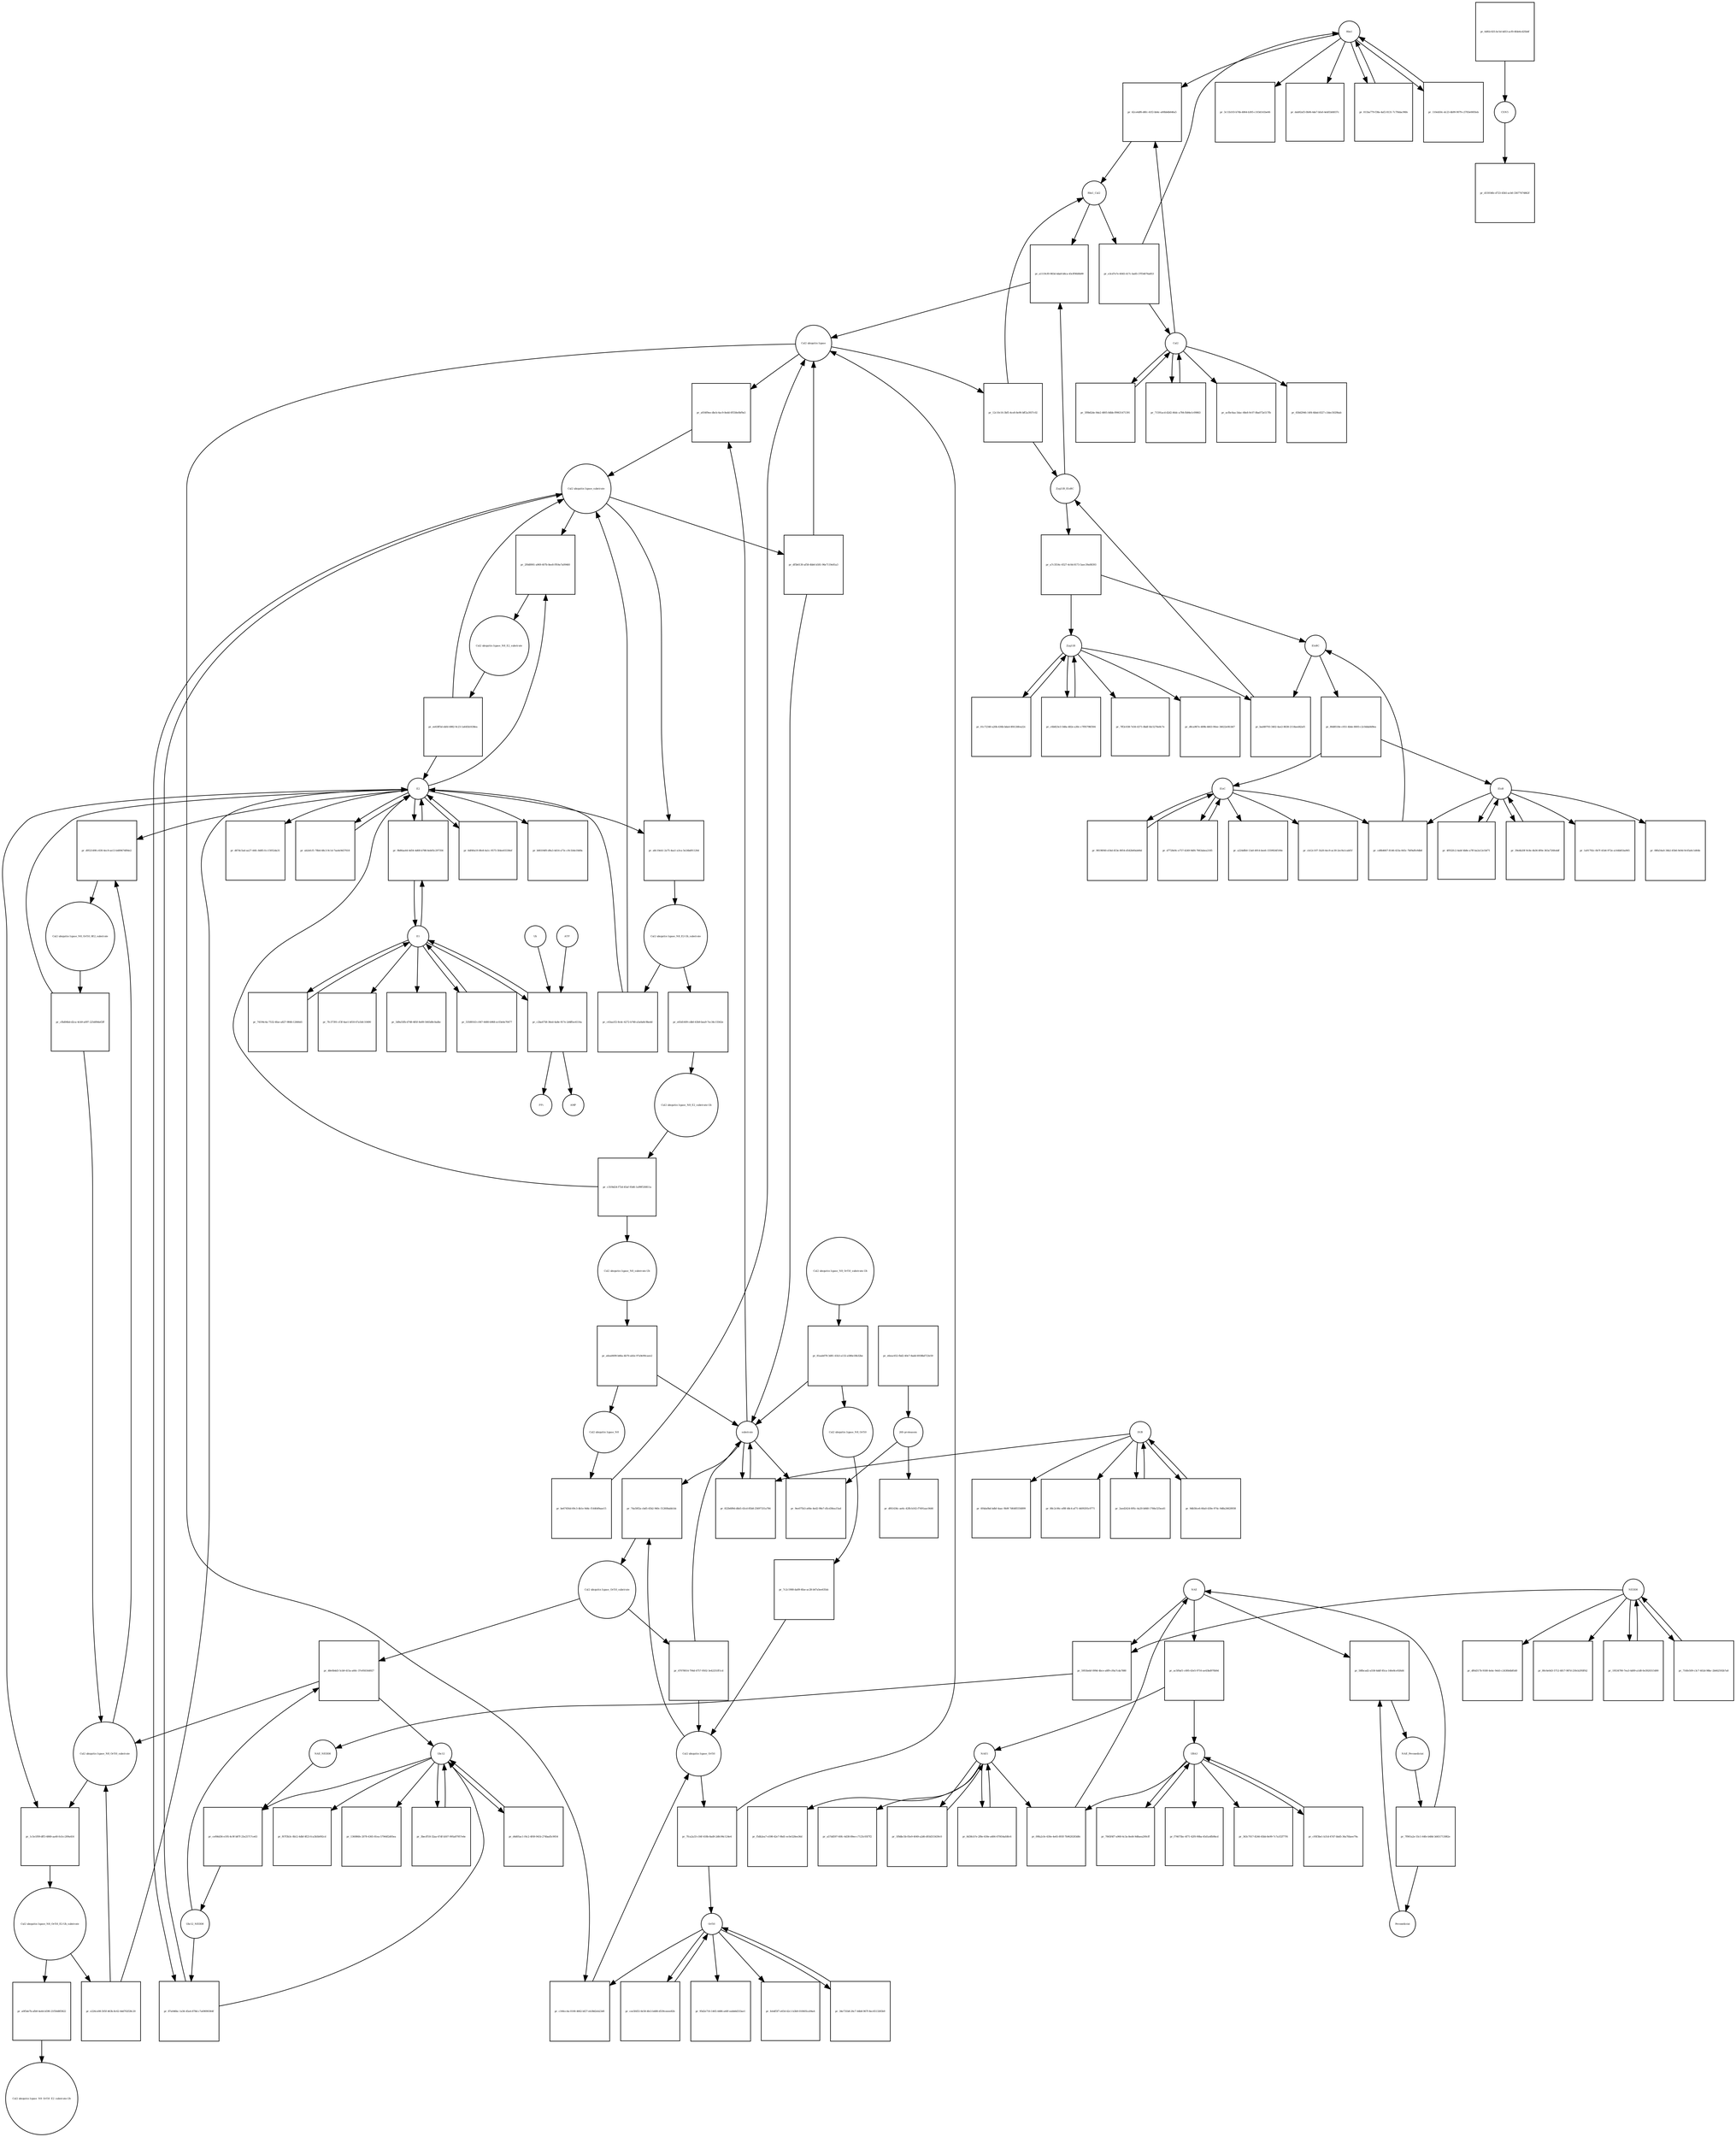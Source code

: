 strict digraph  {
Rbx1 [annotation="", bipartite=0, cls=macromolecule, fontsize=4, label=Rbx1, shape=circle];
"pr_42ce4df6-d6fc-41f2-bb4c-a00bb4b646a5" [annotation="", bipartite=1, cls=process, fontsize=4, label="pr_42ce4df6-d6fc-41f2-bb4c-a00bb4b646a5", shape=square];
Cul2 [annotation="", bipartite=0, cls=macromolecule, fontsize=4, label=Cul2, shape=circle];
Rbx1_Cul2 [annotation="", bipartite=0, cls=complex, fontsize=4, label=Rbx1_Cul2, shape=circle];
"Cul2 ubiquitin ligase_N8_Orf10_substrate" [annotation="", bipartite=0, cls=complex, fontsize=4, label="Cul2 ubiquitin ligase_N8_Orf10_substrate", shape=circle];
"pr_d9521498-c630-4ec9-ae13-b489474f84e2" [annotation="", bipartite=1, cls=process, fontsize=4, label="pr_d9521498-c630-4ec9-ae13-b489474f84e2", shape=square];
E2 [annotation="", bipartite=0, cls=macromolecule, fontsize=4, label=E2, shape=circle];
"Cul2 ubiquitin ligase_N8_Orf10_0E2_substrate" [annotation="", bipartite=0, cls=complex, fontsize=4, label="Cul2 ubiquitin ligase_N8_Orf10_0E2_substrate", shape=circle];
"Cul2 ubiquitin ligase_substrate" [annotation="", bipartite=0, cls=complex, fontsize=4, label="Cul2 ubiquitin ligase_substrate", shape=circle];
"pr_2f0d8901-a969-407b-8ee8-f954e7a09460" [annotation="", bipartite=1, cls=process, fontsize=4, label="pr_2f0d8901-a969-407b-8ee8-f954e7a09460", shape=square];
"Cul2 ubiquitin ligase_N8_E2_substrate" [annotation="", bipartite=0, cls=complex, fontsize=4, label="Cul2 ubiquitin ligase_N8_E2_substrate", shape=circle];
"Cul2 ubiquitin ligase_Orf10" [annotation="", bipartite=0, cls=complex, fontsize=4, label="Cul2 ubiquitin ligase_Orf10", shape=circle];
"pr_74a50f2a-cbd5-45b2-940c-51260babb1dc" [annotation="", bipartite=1, cls=process, fontsize=4, label="pr_74a50f2a-cbd5-45b2-940c-51260babb1dc", shape=square];
substrate [annotation="", bipartite=0, cls=macromolecule, fontsize=4, label=substrate, shape=circle];
"Cul2 ubiquitin ligase_Orf10_substrate" [annotation="", bipartite=0, cls=complex, fontsize=4, label="Cul2 ubiquitin ligase_Orf10_substrate", shape=circle];
"pr_48e0b4d3-5cb9-415a-a60c-37e950344927" [annotation="", bipartite=1, cls=process, fontsize=4, label="pr_48e0b4d3-5cb9-415a-a60c-37e950344927", shape=square];
Ubc12_NEDD8 [annotation="", bipartite=0, cls=complex, fontsize=4, label=Ubc12_NEDD8, shape=circle];
Ubc12 [annotation="", bipartite=0, cls=macromolecule, fontsize=4, label=Ubc12, shape=circle];
"pr_a934f9ee-dbcb-4ac9-8edd-0f558e0bf9a5" [annotation="", bipartite=1, cls=process, fontsize=4, label="pr_a934f9ee-dbcb-4ac9-8edd-0f558e0bf9a5", shape=square];
"Cul2 ubiquitin ligase" [annotation="", bipartite=0, cls=complex, fontsize=4, label="Cul2 ubiquitin ligase", shape=circle];
"pr_87a046bc-1a56-45a4-878d-c7a69090364f" [annotation="", bipartite=1, cls=process, fontsize=4, label="pr_87a046bc-1a56-45a4-878d-c7a69090364f", shape=square];
EloB [annotation="", bipartite=0, cls=macromolecule, fontsize=4, label=EloB, shape=circle];
"pr_cd8b4667-8146-433a-845c-7bf9affe9db8" [annotation="", bipartite=1, cls=process, fontsize=4, label="pr_cd8b4667-8146-433a-845c-7bf9affe9db8", shape=square];
EloC [annotation="", bipartite=0, cls=macromolecule, fontsize=4, label=EloC, shape=circle];
EloBC [annotation="", bipartite=0, cls=complex, fontsize=4, label=EloBC, shape=circle];
"pr_bad49793-3402-4ae2-8638-2118aed42af1" [annotation="", bipartite=1, cls=process, fontsize=4, label="pr_bad49793-3402-4ae2-8638-2118aed42af1", shape=square];
Zyg11B [annotation="", bipartite=0, cls=macromolecule, fontsize=4, label=Zyg11B, shape=circle];
Zyg11B_EloBC [annotation="", bipartite=0, cls=complex, fontsize=4, label=Zyg11B_EloBC, shape=circle];
"pr_a1119cf0-983d-4da8-b8ca-45cff9fd0b99" [annotation="", bipartite=1, cls=process, fontsize=4, label="pr_a1119cf0-983d-4da8-b8ca-45cff9fd0b99", shape=square];
NAE1 [annotation="", bipartite=0, cls=macromolecule, fontsize=4, label=NAE1, shape=circle];
"pr_09fa2cfe-430e-4e65-893f-7b9620283d8c" [annotation="", bipartite=1, cls=process, fontsize=4, label="pr_09fa2cfe-430e-4e65-893f-7b9620283d8c", shape=square];
UBA3 [annotation="", bipartite=0, cls=macromolecule, fontsize=4, label=UBA3, shape=circle];
NAE [annotation="", bipartite=0, cls=complex, fontsize=4, label=NAE, shape=circle];
"pr_58fbcad2-a558-4ddf-85ca-146e8ce926d4" [annotation="", bipartite=1, cls=process, fontsize=4, label="pr_58fbcad2-a558-4ddf-85ca-146e8ce926d4", shape=square];
Pevonedistat [annotation="", bipartite=0, cls="simple chemical", fontsize=4, label=Pevonedistat, shape=circle];
NAE_Pevonedistat [annotation="", bipartite=0, cls=complex, fontsize=4, label=NAE_Pevonedistat, shape=circle];
NEDD8 [annotation="", bipartite=0, cls=macromolecule, fontsize=4, label=NEDD8, shape=circle];
"pr_5955bebf-099d-4bce-a8f9-cf6a7cda7880" [annotation="", bipartite=1, cls=process, fontsize=4, label="pr_5955bebf-099d-4bce-a8f9-cf6a7cda7880", shape=square];
NAE_NEDD8 [annotation="", bipartite=0, cls=complex, fontsize=4, label=NAE_NEDD8, shape=circle];
"pr_c166cc4a-0100-4662-bf27-eb38d2eb23d0" [annotation="", bipartite=1, cls=process, fontsize=4, label="pr_c166cc4a-0100-4662-bf27-eb38d2eb23d0", shape=square];
Orf10 [annotation="", bipartite=0, cls=macromolecule, fontsize=4, label=Orf10, shape=circle];
"pr_cef66d36-e195-4c9f-b87f-25e25717ce63" [annotation="", bipartite=1, cls=process, fontsize=4, label="pr_cef66d36-e195-4c9f-b87f-25e25717ce63", shape=square];
"26S-proteasom" [annotation="", bipartite=0, cls=complex, fontsize=4, label="26S-proteasom", shape=circle];
"pr_df61436c-ae6c-42fb-b162-f7491aac0446" [annotation="", bipartite=1, cls=process, fontsize=4, label="pr_df61436c-ae6c-42fb-b162-f7491aac0446", shape=square];
CSN5 [annotation="", bipartite=0, cls=complex, fontsize=4, label=CSN5, shape=circle];
"pr_d15934fe-d723-43b5-acb0-33677474862f" [annotation="", bipartite=1, cls=process, fontsize=4, label="pr_d15934fe-d723-43b5-acb0-33677474862f", shape=square];
"pr_acfbc6aa-5dac-48e8-9c07-8ba072e517fb" [annotation="", bipartite=1, cls=process, fontsize=4, label="pr_acfbc6aa-5dac-48e8-9c07-8ba072e517fb", shape=square];
"pr_658d2946-14f4-4bbd-8327-c3dec5029bab" [annotation="", bipartite=1, cls=process, fontsize=4, label="pr_658d2946-14f4-4bbd-8327-c3dec5029bab", shape=square];
DUB [annotation="", bipartite=0, cls=macromolecule, fontsize=4, label=DUB, shape=circle];
"pr_6f4da0bd-bdbf-4aac-9b9f-7d6485556899" [annotation="", bipartite=1, cls=process, fontsize=4, label="pr_6f4da0bd-bdbf-4aac-9b9f-7d6485556899", shape=square];
"pr_88c2c06c-ef8f-48c4-af71-4409293c0771" [annotation="", bipartite=1, cls=process, fontsize=4, label="pr_88c2c06c-ef8f-48c4-af71-4409293c0771", shape=square];
E1 [annotation="", bipartite=0, cls=macromolecule, fontsize=4, label=E1, shape=circle];
"pr_7fc37391-cf3f-4ae1-bf18-47a1bfc10490" [annotation="", bipartite=1, cls=process, fontsize=4, label="pr_7fc37391-cf3f-4ae1-bf18-47a1bfc10490", shape=square];
"pr_5d9a55fb-d748-485f-8e89-5665d8c0adbc" [annotation="", bipartite=1, cls=process, fontsize=4, label="pr_5d9a55fb-d748-485f-8e89-5665d8c0adbc", shape=square];
"pr_b66104f0-d9a3-4d14-a73c-c9c1b4e18d0a" [annotation="", bipartite=1, cls=process, fontsize=4, label="pr_b66104f0-d9a3-4d14-a73c-c9c1b4e18d0a", shape=square];
"pr_d67dc5ad-aa27-44fc-8d85-fcc15052da31" [annotation="", bipartite=1, cls=process, fontsize=4, label="pr_d67dc5ad-aa27-44fc-8d85-fcc15052da31", shape=square];
"pr_1a91792c-0b7f-41b6-972e-a144b81ba965" [annotation="", bipartite=1, cls=process, fontsize=4, label="pr_1a91792c-0b7f-41b6-972e-a144b81ba965", shape=square];
"pr_08fa54a0-34b2-45b6-9e9d-9c65a6c1d64b" [annotation="", bipartite=1, cls=process, fontsize=4, label="pr_08fa54a0-34b2-45b6-9e9d-9c65a6c1d64b", shape=square];
"pr_a224dfb0-13a0-4914-bee6-1559924f100e" [annotation="", bipartite=1, cls=process, fontsize=4, label="pr_a224dfb0-13a0-4914-bee6-1559924f100e", shape=square];
"pr_cb12c107-1b20-4ec9-ac30-2ec9a1cabf1f" [annotation="", bipartite=1, cls=process, fontsize=4, label="pr_cb12c107-1b20-4ec9-ac30-2ec9a1cabf1f", shape=square];
"pr_f5db2ea7-e598-42e7-9bd1-ec0e528ee36d" [annotation="", bipartite=1, cls=process, fontsize=4, label="pr_f5db2ea7-e598-42e7-9bd1-ec0e528ee36d", shape=square];
"pr_a57dd597-60fc-4d38-89ee-c7125c05f7f2" [annotation="", bipartite=1, cls=process, fontsize=4, label="pr_a57dd597-60fc-4d38-89ee-c7125c05f7f2", shape=square];
"pr_df6d317b-9180-4ebc-9eb5-c2430b4b85d0" [annotation="", bipartite=1, cls=process, fontsize=4, label="pr_df6d317b-9180-4ebc-9eb5-c2430b4b85d0", shape=square];
"pr_80c6e0d3-5712-4817-987d-230cb295ff42" [annotation="", bipartite=1, cls=process, fontsize=4, label="pr_80c6e0d3-5712-4817-987d-230cb295ff42", shape=square];
"pr_95d2e716-1465-4486-a40f-eabb6d333ae1" [annotation="", bipartite=1, cls=process, fontsize=4, label="pr_95d2e716-1465-4486-a40f-eabb6d333ae1", shape=square];
"pr_feb4f5f7-e654-42c1-b3b9-010605ca94a4" [annotation="", bipartite=1, cls=process, fontsize=4, label="pr_feb4f5f7-e654-42c1-b3b9-010605ca94a4", shape=square];
"pr_3c11b103-b74b-4864-b305-c103d141be66" [annotation="", bipartite=1, cls=process, fontsize=4, label="pr_3c11b103-b74b-4864-b305-c103d141be66", shape=square];
"pr_dab92af3-0b06-4de7-bfa0-4ebf1bfd037c" [annotation="", bipartite=1, cls=process, fontsize=4, label="pr_dab92af3-0b06-4de7-bfa0-4ebf1bfd037c", shape=square];
"pr_f74675bc-6f71-42f0-90ba-45d1a4fb9bcd" [annotation="", bipartite=1, cls=process, fontsize=4, label="pr_f74675bc-6f71-42f0-90ba-45d1a4fb9bcd", shape=square];
"pr_363c7017-8246-45bb-8e99-7c7a1f2f77f4" [annotation="", bipartite=1, cls=process, fontsize=4, label="pr_363c7017-8246-45bb-8e99-7c7a1f2f77f4", shape=square];
"pr_f67f3b3c-8b12-4dbf-8f23-fca3b5b092cd" [annotation="", bipartite=1, cls=process, fontsize=4, label="pr_f67f3b3c-8b12-4dbf-8f23-fca3b5b092cd", shape=square];
"pr_136086fe-2078-4365-81ea-57944f2d05ea" [annotation="", bipartite=1, cls=process, fontsize=4, label="pr_136086fe-2078-4365-81ea-57944f2d05ea", shape=square];
"pr_7ff2c038-7e56-4371-8bdf-fdc5276e8c7e" [annotation="", bipartite=1, cls=process, fontsize=4, label="pr_7ff2c038-7e56-4371-8bdf-fdc5276e8c7e", shape=square];
"pr_d0ca967e-489b-4663-90ee-34622e0fcb67" [annotation="", bipartite=1, cls=process, fontsize=4, label="pr_d0ca967e-489b-4663-90ee-34622e0fcb67", shape=square];
"pr_9ee075b3-a66e-4ed2-98e7-d5cd36ea15ad" [annotation="", bipartite=1, cls=process, fontsize=4, label="pr_9ee075b3-a66e-4ed2-98e7-d5cd36ea15ad", shape=square];
"Cul2 ubiquitin ligase_N8_Orf10_E2-Ub_substrate" [annotation="", bipartite=0, cls=complex, fontsize=4, label="Cul2 ubiquitin ligase_N8_Orf10_E2-Ub_substrate", shape=circle];
"pr_e226ce08-505f-463b-8c62-6dd702f28c20" [annotation="", bipartite=1, cls=process, fontsize=4, label="pr_e226ce08-505f-463b-8c62-6dd702f28c20", shape=square];
"Cul2 ubiquitin ligase_N8_E2-Ub_substrate" [annotation="", bipartite=0, cls=complex, fontsize=4, label="Cul2 ubiquitin ligase_N8_E2-Ub_substrate", shape=circle];
"pr_c43aa1f2-8cdc-4272-b748-a5a0a8c9bedd" [annotation="", bipartite=1, cls=process, fontsize=4, label="pr_c43aa1f2-8cdc-4272-b748-a5a0a8c9bedd", shape=square];
"pr_822b689d-dbb5-43cd-85b8-25697331a784" [annotation="", bipartite=1, cls=process, fontsize=4, label="pr_822b689d-dbb5-43cd-85b8-25697331a784", shape=square];
"pr_e3cd7e7e-6045-417c-ba85-37f54076a853" [annotation="", bipartite=1, cls=process, fontsize=4, label="pr_e3cd7e7e-6045-417c-ba85-37f54076a853", shape=square];
"pr_cfbd04bd-d2ca-4cb9-a097-225d09def2ff" [annotation="", bipartite=1, cls=process, fontsize=4, label="pr_cfbd04bd-d2ca-4cb9-a097-225d09def2ff", shape=square];
"pr_ee63ff5d-ebfd-4982-9c23-1a645b1638ea" [annotation="", bipartite=1, cls=process, fontsize=4, label="pr_ee63ff5d-ebfd-4982-9c23-1a645b1638ea", shape=square];
"Cul2 ubiquitin ligase_N8_E2_substrate-Ub" [annotation="", bipartite=0, cls=complex, fontsize=4, label="Cul2 ubiquitin ligase_N8_E2_substrate-Ub", shape=circle];
"pr_c31f4d24-f72d-45af-93d6-1a99f530811a" [annotation="", bipartite=1, cls=process, fontsize=4, label="pr_c31f4d24-f72d-45af-93d6-1a99f530811a", shape=square];
"Cul2 ubiquitin ligase_N8_substrate-Ub" [annotation="", bipartite=0, cls=complex, fontsize=4, label="Cul2 ubiquitin ligase_N8_substrate-Ub", shape=circle];
"pr_12c10c16-3bf5-4ce8-8e90-bff2a3937c02" [annotation="", bipartite=1, cls=process, fontsize=4, label="pr_12c10c16-3bf5-4ce8-8e90-bff2a3937c02", shape=square];
"Cul2 ubiquitin ligase_N8" [annotation="", bipartite=0, cls=complex, fontsize=4, label="Cul2 ubiquitin ligase_N8", shape=circle];
"pr_be67456d-69c3-4b1e-9d4c-f1440d9aae15" [annotation="", bipartite=1, cls=process, fontsize=4, label="pr_be67456d-69c3-4b1e-9d4c-f1440d9aae15", shape=square];
"pr_7fca2a33-c56f-418b-8ad9-2d0c96c124e4" [annotation="", bipartite=1, cls=process, fontsize=4, label="pr_7fca2a33-c56f-418b-8ad9-2d0c96c124e4", shape=square];
"Cul2 ubiquitin ligase_N8_Orf10" [annotation="", bipartite=0, cls=complex, fontsize=4, label="Cul2 ubiquitin ligase_N8_Orf10", shape=circle];
"pr_7c2c1908-da89-4fae-ac28-b47a5ee635dc" [annotation="", bipartite=1, cls=process, fontsize=4, label="pr_7c2c1908-da89-4fae-ac28-b47a5ee635dc", shape=square];
"pr_47078014-794d-4757-9502-3e42251ff1cd" [annotation="", bipartite=1, cls=process, fontsize=4, label="pr_47078014-794d-4757-9502-3e42251ff1cd", shape=square];
"Cul2 ubiquitin ligase_N8_Orf10_substrate-Ub" [annotation="", bipartite=0, cls=complex, fontsize=4, label="Cul2 ubiquitin ligase_N8_Orf10_substrate-Ub", shape=circle];
"pr_81aab078-3d81-41b3-a132-a586e18b32be" [annotation="", bipartite=1, cls=process, fontsize=4, label="pr_81aab078-3d81-41b3-a132-a586e18b32be", shape=square];
"pr_df5b6130-af58-4bb6-b581-96e7119e81a3" [annotation="", bipartite=1, cls=process, fontsize=4, label="pr_df5b6130-af58-4bb6-b581-96e7119e81a3", shape=square];
"pr_a6ea0699-b66a-4b70-ab5e-97a9e90caee2" [annotation="", bipartite=1, cls=process, fontsize=4, label="pr_a6ea0699-b66a-4b70-ab5e-97a9e90caee2", shape=square];
"pr_80d8518e-c051-4b4e-8005-c2c0dda8d9ea" [annotation="", bipartite=1, cls=process, fontsize=4, label="pr_80d8518e-c051-4b4e-8005-c2c0dda8d9ea", shape=square];
"pr_a7c3554c-6527-4c0d-8173-5aec39a08393" [annotation="", bipartite=1, cls=process, fontsize=4, label="pr_a7c3554c-6527-4c0d-8173-5aec39a08393", shape=square];
"pr_ac5f0af1-c695-43e5-9716-ae43bd970b9d" [annotation="", bipartite=1, cls=process, fontsize=4, label="pr_ac5f0af1-c695-43e5-9716-ae43bd970b9d", shape=square];
"pr_7f901a2e-55c1-44fe-b48d-3d451713082e" [annotation="", bipartite=1, cls=process, fontsize=4, label="pr_7f901a2e-55c1-44fe-b48d-3d451713082e", shape=square];
"pr_e6eac652-fbd2-40e7-8add-6938bd723e59" [annotation="", bipartite=1, cls=process, fontsize=4, label="pr_e6eac652-fbd2-40e7-8add-6938bd723e59", shape=square];
"pr_6d92c025-bc5d-4d53-acf0-6fde6cd25b4f" [annotation="", bipartite=1, cls=process, fontsize=4, label="pr_6d92c025-bc5d-4d53-acf0-6fde6cd25b4f", shape=square];
"pr_5f9b62de-9de2-4805-8dbb-f99631471391" [annotation="", bipartite=1, cls=process, fontsize=4, label="pr_5f9b62de-9de2-4805-8dbb-f99631471391", shape=square];
"pr_2aed2424-695c-4a20-b848-1766e325ea41" [annotation="", bipartite=1, cls=process, fontsize=4, label="pr_2aed2424-695c-4a20-b848-1766e325ea41", shape=square];
"pr_53589163-c047-4480-b968-ec03e6e70477" [annotation="", bipartite=1, cls=process, fontsize=4, label="pr_53589163-c047-4480-b968-ec03e6e70477", shape=square];
"pr_ab2efcf1-78b4-48c3-9c1d-7aa4e9d37618" [annotation="", bipartite=1, cls=process, fontsize=4, label="pr_ab2efcf1-78b4-48c3-9c1d-7aa4e9d37618", shape=square];
"pr_4f932fc2-4abf-4b8e-a7ff-ba2a12e1bf71" [annotation="", bipartite=1, cls=process, fontsize=4, label="pr_4f932fc2-4abf-4b8e-a7ff-ba2a12e1bf71", shape=square];
"pr_98190f40-e54d-453e-8054-d542b60ab66d" [annotation="", bipartite=1, cls=process, fontsize=4, label="pr_98190f40-e54d-453e-8054-d542b60ab66d", shape=square];
"pr_1f8dbc5b-05e9-4049-a2d6-d93d315639c0" [annotation="", bipartite=1, cls=process, fontsize=4, label="pr_1f8dbc5b-05e9-4049-a2d6-d93d315639c0", shape=square];
"pr_19534790-7ea3-4d09-a1d8-0e3920315490" [annotation="", bipartite=1, cls=process, fontsize=4, label="pr_19534790-7ea3-4d09-a1d8-0e3920315490", shape=square];
"pr_34e731b8-26c7-44b8-967f-8ec6513265b9" [annotation="", bipartite=1, cls=process, fontsize=4, label="pr_34e731b8-26c7-44b8-967f-8ec6513265b9", shape=square];
"pr_011ba779-f38a-4af2-8131-7c7f4dac96fe" [annotation="", bipartite=1, cls=process, fontsize=4, label="pr_011ba779-f38a-4af2-8131-7c7f4dac96fe", shape=square];
"pr_c95f3be1-b31d-47d7-bbd5-36a7fdaee79a" [annotation="", bipartite=1, cls=process, fontsize=4, label="pr_c95f3be1-b31d-47d7-bbd5-36a7fdaee79a", shape=square];
"pr_3becff18-32aa-47df-b507-995a87957e6e" [annotation="", bipartite=1, cls=process, fontsize=4, label="pr_3becff18-32aa-47df-b507-995a87957e6e", shape=square];
"pr_01c72340-a20b-436b-bda4-8f4126fea22c" [annotation="", bipartite=1, cls=process, fontsize=4, label="pr_01c72340-a20b-436b-bda4-8f4126fea22c", shape=square];
"pr_71591acd-d2d2-46dc-a784-fb84e1c09863" [annotation="", bipartite=1, cls=process, fontsize=4, label="pr_71591acd-d2d2-46dc-a784-fb84e1c09863", shape=square];
"pr_9db58ce6-66a0-430e-974c-9d8a26628938" [annotation="", bipartite=1, cls=process, fontsize=4, label="pr_9db58ce6-66a0-430e-974c-9d8a26628938", shape=square];
"pr_74194c4a-7532-4fae-a827-984fc12666d1" [annotation="", bipartite=1, cls=process, fontsize=4, label="pr_74194c4a-7532-4fae-a827-984fc12666d1", shape=square];
"pr_6df40a19-8fe8-4a1c-9575-5fdee03336ef" [annotation="", bipartite=1, cls=process, fontsize=4, label="pr_6df40a19-8fe8-4a1c-9575-5fdee03336ef", shape=square];
"pr_39e4b20f-9c8e-4b36-8f0e-363a726feddf" [annotation="", bipartite=1, cls=process, fontsize=4, label="pr_39e4b20f-9c8e-4b36-8f0e-363a726feddf", shape=square];
"pr_d7728e9c-e757-4249-9df4-7663abea2185" [annotation="", bipartite=1, cls=process, fontsize=4, label="pr_d7728e9c-e757-4249-9df4-7663abea2185", shape=square];
"pr_8d38cb7e-2f8e-430e-a484-47f454afd0c6" [annotation="", bipartite=1, cls=process, fontsize=4, label="pr_8d38cb7e-2f8e-430e-a484-47f454afd0c6", shape=square];
"pr_716fe509-c3c7-402d-98bc-2b662592b7a8" [annotation="", bipartite=1, cls=process, fontsize=4, label="pr_716fe509-c3c7-402d-98bc-2b662592b7a8", shape=square];
"pr_cee5fd53-0e58-4fe3-b488-d539ceeee82b" [annotation="", bipartite=1, cls=process, fontsize=4, label="pr_cee5fd53-0e58-4fe3-b488-d539ceeee82b", shape=square];
"pr_110eb50c-dc23-4b99-9079-c3783e0693eb" [annotation="", bipartite=1, cls=process, fontsize=4, label="pr_110eb50c-dc23-4b99-9079-c3783e0693eb", shape=square];
"pr_7845f4f7-a960-4c3a-8ed4-9d8aea200cff" [annotation="", bipartite=1, cls=process, fontsize=4, label="pr_7845f4f7-a960-4c3a-8ed4-9d8aea200cff", shape=square];
"pr_d4d05ac1-f4c2-4f49-941b-274bad5c9054" [annotation="", bipartite=1, cls=process, fontsize=4, label="pr_d4d05ac1-f4c2-4f49-941b-274bad5c9054", shape=square];
"pr_c6b823e3-548a-482e-a30c-c7f95796f304" [annotation="", bipartite=1, cls=process, fontsize=4, label="pr_c6b823e3-548a-482e-a30c-c7f95796f304", shape=square];
"pr_c2ba4758-36ed-4a8e-917e-2d4ffee4116a" [annotation="", bipartite=1, cls=process, fontsize=4, label="pr_c2ba4758-36ed-4a8e-917e-2d4ffee4116a", shape=square];
Ub [annotation="", bipartite=0, cls="simple chemical", fontsize=4, label=Ub, shape=circle];
ATP [annotation="", bipartite=0, cls="simple chemical", fontsize=4, label=ATP, shape=circle];
AMP [annotation="", bipartite=0, cls="simple chemical", fontsize=4, label=AMP, shape=circle];
PPi [annotation="", bipartite=0, cls="simple chemical", fontsize=4, label=PPi, shape=circle];
"pr_9b86aa44-4d54-4d68-b788-6eb05c297356" [annotation="", bipartite=1, cls=process, fontsize=4, label="pr_9b86aa44-4d54-4d68-b788-6eb05c297356", shape=square];
"pr_1c5e1f09-dff3-4869-aa40-fe3cc209a416" [annotation="", bipartite=1, cls=process, fontsize=4, label="pr_1c5e1f09-dff3-4869-aa40-fe3cc209a416", shape=square];
"pr_a8c10eb1-2a75-4aa1-a3ca-5e24bd91120d" [annotation="", bipartite=1, cls=process, fontsize=4, label="pr_a8c10eb1-2a75-4aa1-a3ca-5e24bd91120d", shape=square];
"pr_e83d1409-cdb0-43b9-bea9-7ec34c15562e" [annotation="", bipartite=1, cls=process, fontsize=4, label="pr_e83d1409-cdb0-43b9-bea9-7ec34c15562e", shape=square];
"pr_a0f5de7b-afb9-4a44-b590-21f50d8f3822" [annotation="", bipartite=1, cls=process, fontsize=4, label="pr_a0f5de7b-afb9-4a44-b590-21f50d8f3822", shape=square];
"Cul2 ubiquitin ligase_N8_Orf10_E2_substrate-Ub" [annotation="", bipartite=0, cls=complex, fontsize=4, label="Cul2 ubiquitin ligase_N8_Orf10_E2_substrate-Ub", shape=circle];
Rbx1 -> "pr_42ce4df6-d6fc-41f2-bb4c-a00bb4b646a5"  [annotation="", interaction_type=consumption];
Rbx1 -> "pr_3c11b103-b74b-4864-b305-c103d141be66"  [annotation="", interaction_type=consumption];
Rbx1 -> "pr_dab92af3-0b06-4de7-bfa0-4ebf1bfd037c"  [annotation="", interaction_type=consumption];
Rbx1 -> "pr_011ba779-f38a-4af2-8131-7c7f4dac96fe"  [annotation="", interaction_type=consumption];
Rbx1 -> "pr_110eb50c-dc23-4b99-9079-c3783e0693eb"  [annotation="", interaction_type=consumption];
"pr_42ce4df6-d6fc-41f2-bb4c-a00bb4b646a5" -> Rbx1_Cul2  [annotation="", interaction_type=production];
Cul2 -> "pr_42ce4df6-d6fc-41f2-bb4c-a00bb4b646a5"  [annotation="", interaction_type=consumption];
Cul2 -> "pr_acfbc6aa-5dac-48e8-9c07-8ba072e517fb"  [annotation="", interaction_type=consumption];
Cul2 -> "pr_658d2946-14f4-4bbd-8327-c3dec5029bab"  [annotation="", interaction_type=consumption];
Cul2 -> "pr_5f9b62de-9de2-4805-8dbb-f99631471391"  [annotation="", interaction_type=consumption];
Cul2 -> "pr_71591acd-d2d2-46dc-a784-fb84e1c09863"  [annotation="", interaction_type=consumption];
Rbx1_Cul2 -> "pr_a1119cf0-983d-4da8-b8ca-45cff9fd0b99"  [annotation="", interaction_type=consumption];
Rbx1_Cul2 -> "pr_e3cd7e7e-6045-417c-ba85-37f54076a853"  [annotation="", interaction_type=consumption];
"Cul2 ubiquitin ligase_N8_Orf10_substrate" -> "pr_d9521498-c630-4ec9-ae13-b489474f84e2"  [annotation="", interaction_type=consumption];
"Cul2 ubiquitin ligase_N8_Orf10_substrate" -> "pr_1c5e1f09-dff3-4869-aa40-fe3cc209a416"  [annotation="", interaction_type=consumption];
"pr_d9521498-c630-4ec9-ae13-b489474f84e2" -> "Cul2 ubiquitin ligase_N8_Orf10_0E2_substrate"  [annotation="", interaction_type=production];
E2 -> "pr_d9521498-c630-4ec9-ae13-b489474f84e2"  [annotation="", interaction_type=consumption];
E2 -> "pr_2f0d8901-a969-407b-8ee8-f954e7a09460"  [annotation="", interaction_type=consumption];
E2 -> "pr_b66104f0-d9a3-4d14-a73c-c9c1b4e18d0a"  [annotation="", interaction_type=consumption];
E2 -> "pr_d67dc5ad-aa27-44fc-8d85-fcc15052da31"  [annotation="", interaction_type=consumption];
E2 -> "pr_ab2efcf1-78b4-48c3-9c1d-7aa4e9d37618"  [annotation="", interaction_type=consumption];
E2 -> "pr_6df40a19-8fe8-4a1c-9575-5fdee03336ef"  [annotation="", interaction_type=consumption];
E2 -> "pr_9b86aa44-4d54-4d68-b788-6eb05c297356"  [annotation="", interaction_type=consumption];
E2 -> "pr_1c5e1f09-dff3-4869-aa40-fe3cc209a416"  [annotation="", interaction_type=consumption];
E2 -> "pr_a8c10eb1-2a75-4aa1-a3ca-5e24bd91120d"  [annotation="", interaction_type=consumption];
"Cul2 ubiquitin ligase_N8_Orf10_0E2_substrate" -> "pr_cfbd04bd-d2ca-4cb9-a097-225d09def2ff"  [annotation="", interaction_type=consumption];
"Cul2 ubiquitin ligase_substrate" -> "pr_2f0d8901-a969-407b-8ee8-f954e7a09460"  [annotation="", interaction_type=consumption];
"Cul2 ubiquitin ligase_substrate" -> "pr_87a046bc-1a56-45a4-878d-c7a69090364f"  [annotation="", interaction_type=consumption];
"Cul2 ubiquitin ligase_substrate" -> "pr_df5b6130-af58-4bb6-b581-96e7119e81a3"  [annotation="", interaction_type=consumption];
"Cul2 ubiquitin ligase_substrate" -> "pr_a8c10eb1-2a75-4aa1-a3ca-5e24bd91120d"  [annotation="", interaction_type=consumption];
"pr_2f0d8901-a969-407b-8ee8-f954e7a09460" -> "Cul2 ubiquitin ligase_N8_E2_substrate"  [annotation="", interaction_type=production];
"Cul2 ubiquitin ligase_N8_E2_substrate" -> "pr_ee63ff5d-ebfd-4982-9c23-1a645b1638ea"  [annotation="", interaction_type=consumption];
"Cul2 ubiquitin ligase_Orf10" -> "pr_74a50f2a-cbd5-45b2-940c-51260babb1dc"  [annotation="", interaction_type=consumption];
"Cul2 ubiquitin ligase_Orf10" -> "pr_7fca2a33-c56f-418b-8ad9-2d0c96c124e4"  [annotation="", interaction_type=consumption];
"pr_74a50f2a-cbd5-45b2-940c-51260babb1dc" -> "Cul2 ubiquitin ligase_Orf10_substrate"  [annotation="", interaction_type=production];
substrate -> "pr_74a50f2a-cbd5-45b2-940c-51260babb1dc"  [annotation="", interaction_type=consumption];
substrate -> "pr_a934f9ee-dbcb-4ac9-8edd-0f558e0bf9a5"  [annotation="", interaction_type=consumption];
substrate -> "pr_9ee075b3-a66e-4ed2-98e7-d5cd36ea15ad"  [annotation="", interaction_type=consumption];
substrate -> "pr_822b689d-dbb5-43cd-85b8-25697331a784"  [annotation="", interaction_type=consumption];
"Cul2 ubiquitin ligase_Orf10_substrate" -> "pr_48e0b4d3-5cb9-415a-a60c-37e950344927"  [annotation="", interaction_type=consumption];
"Cul2 ubiquitin ligase_Orf10_substrate" -> "pr_47078014-794d-4757-9502-3e42251ff1cd"  [annotation="", interaction_type=consumption];
"pr_48e0b4d3-5cb9-415a-a60c-37e950344927" -> "Cul2 ubiquitin ligase_N8_Orf10_substrate"  [annotation="", interaction_type=production];
"pr_48e0b4d3-5cb9-415a-a60c-37e950344927" -> Ubc12  [annotation="", interaction_type=production];
Ubc12_NEDD8 -> "pr_48e0b4d3-5cb9-415a-a60c-37e950344927"  [annotation="", interaction_type=consumption];
Ubc12_NEDD8 -> "pr_87a046bc-1a56-45a4-878d-c7a69090364f"  [annotation="", interaction_type=consumption];
Ubc12 -> "pr_cef66d36-e195-4c9f-b87f-25e25717ce63"  [annotation="", interaction_type=consumption];
Ubc12 -> "pr_f67f3b3c-8b12-4dbf-8f23-fca3b5b092cd"  [annotation="", interaction_type=consumption];
Ubc12 -> "pr_136086fe-2078-4365-81ea-57944f2d05ea"  [annotation="", interaction_type=consumption];
Ubc12 -> "pr_3becff18-32aa-47df-b507-995a87957e6e"  [annotation="", interaction_type=consumption];
Ubc12 -> "pr_d4d05ac1-f4c2-4f49-941b-274bad5c9054"  [annotation="", interaction_type=consumption];
"pr_a934f9ee-dbcb-4ac9-8edd-0f558e0bf9a5" -> "Cul2 ubiquitin ligase_substrate"  [annotation="", interaction_type=production];
"Cul2 ubiquitin ligase" -> "pr_a934f9ee-dbcb-4ac9-8edd-0f558e0bf9a5"  [annotation="", interaction_type=consumption];
"Cul2 ubiquitin ligase" -> "pr_c166cc4a-0100-4662-bf27-eb38d2eb23d0"  [annotation="", interaction_type=consumption];
"Cul2 ubiquitin ligase" -> "pr_12c10c16-3bf5-4ce8-8e90-bff2a3937c02"  [annotation="", interaction_type=consumption];
"pr_87a046bc-1a56-45a4-878d-c7a69090364f" -> "Cul2 ubiquitin ligase_substrate"  [annotation="", interaction_type=production];
"pr_87a046bc-1a56-45a4-878d-c7a69090364f" -> Ubc12  [annotation="", interaction_type=production];
EloB -> "pr_cd8b4667-8146-433a-845c-7bf9affe9db8"  [annotation="", interaction_type=consumption];
EloB -> "pr_1a91792c-0b7f-41b6-972e-a144b81ba965"  [annotation="", interaction_type=consumption];
EloB -> "pr_08fa54a0-34b2-45b6-9e9d-9c65a6c1d64b"  [annotation="", interaction_type=consumption];
EloB -> "pr_4f932fc2-4abf-4b8e-a7ff-ba2a12e1bf71"  [annotation="", interaction_type=consumption];
EloB -> "pr_39e4b20f-9c8e-4b36-8f0e-363a726feddf"  [annotation="", interaction_type=consumption];
"pr_cd8b4667-8146-433a-845c-7bf9affe9db8" -> EloBC  [annotation="", interaction_type=production];
EloC -> "pr_cd8b4667-8146-433a-845c-7bf9affe9db8"  [annotation="", interaction_type=consumption];
EloC -> "pr_a224dfb0-13a0-4914-bee6-1559924f100e"  [annotation="", interaction_type=consumption];
EloC -> "pr_cb12c107-1b20-4ec9-ac30-2ec9a1cabf1f"  [annotation="", interaction_type=consumption];
EloC -> "pr_98190f40-e54d-453e-8054-d542b60ab66d"  [annotation="", interaction_type=consumption];
EloC -> "pr_d7728e9c-e757-4249-9df4-7663abea2185"  [annotation="", interaction_type=consumption];
EloBC -> "pr_bad49793-3402-4ae2-8638-2118aed42af1"  [annotation="", interaction_type=consumption];
EloBC -> "pr_80d8518e-c051-4b4e-8005-c2c0dda8d9ea"  [annotation="", interaction_type=consumption];
"pr_bad49793-3402-4ae2-8638-2118aed42af1" -> Zyg11B_EloBC  [annotation="", interaction_type=production];
Zyg11B -> "pr_bad49793-3402-4ae2-8638-2118aed42af1"  [annotation="", interaction_type=consumption];
Zyg11B -> "pr_7ff2c038-7e56-4371-8bdf-fdc5276e8c7e"  [annotation="", interaction_type=consumption];
Zyg11B -> "pr_d0ca967e-489b-4663-90ee-34622e0fcb67"  [annotation="", interaction_type=consumption];
Zyg11B -> "pr_01c72340-a20b-436b-bda4-8f4126fea22c"  [annotation="", interaction_type=consumption];
Zyg11B -> "pr_c6b823e3-548a-482e-a30c-c7f95796f304"  [annotation="", interaction_type=consumption];
Zyg11B_EloBC -> "pr_a1119cf0-983d-4da8-b8ca-45cff9fd0b99"  [annotation="", interaction_type=consumption];
Zyg11B_EloBC -> "pr_a7c3554c-6527-4c0d-8173-5aec39a08393"  [annotation="", interaction_type=consumption];
"pr_a1119cf0-983d-4da8-b8ca-45cff9fd0b99" -> "Cul2 ubiquitin ligase"  [annotation="", interaction_type=production];
NAE1 -> "pr_09fa2cfe-430e-4e65-893f-7b9620283d8c"  [annotation="", interaction_type=consumption];
NAE1 -> "pr_f5db2ea7-e598-42e7-9bd1-ec0e528ee36d"  [annotation="", interaction_type=consumption];
NAE1 -> "pr_a57dd597-60fc-4d38-89ee-c7125c05f7f2"  [annotation="", interaction_type=consumption];
NAE1 -> "pr_1f8dbc5b-05e9-4049-a2d6-d93d315639c0"  [annotation="", interaction_type=consumption];
NAE1 -> "pr_8d38cb7e-2f8e-430e-a484-47f454afd0c6"  [annotation="", interaction_type=consumption];
"pr_09fa2cfe-430e-4e65-893f-7b9620283d8c" -> NAE  [annotation="", interaction_type=production];
UBA3 -> "pr_09fa2cfe-430e-4e65-893f-7b9620283d8c"  [annotation="", interaction_type=consumption];
UBA3 -> "pr_f74675bc-6f71-42f0-90ba-45d1a4fb9bcd"  [annotation="", interaction_type=consumption];
UBA3 -> "pr_363c7017-8246-45bb-8e99-7c7a1f2f77f4"  [annotation="", interaction_type=consumption];
UBA3 -> "pr_c95f3be1-b31d-47d7-bbd5-36a7fdaee79a"  [annotation="", interaction_type=consumption];
UBA3 -> "pr_7845f4f7-a960-4c3a-8ed4-9d8aea200cff"  [annotation="", interaction_type=consumption];
NAE -> "pr_58fbcad2-a558-4ddf-85ca-146e8ce926d4"  [annotation="", interaction_type=consumption];
NAE -> "pr_5955bebf-099d-4bce-a8f9-cf6a7cda7880"  [annotation="", interaction_type=consumption];
NAE -> "pr_ac5f0af1-c695-43e5-9716-ae43bd970b9d"  [annotation="", interaction_type=consumption];
"pr_58fbcad2-a558-4ddf-85ca-146e8ce926d4" -> NAE_Pevonedistat  [annotation="", interaction_type=production];
Pevonedistat -> "pr_58fbcad2-a558-4ddf-85ca-146e8ce926d4"  [annotation="", interaction_type=consumption];
NAE_Pevonedistat -> "pr_7f901a2e-55c1-44fe-b48d-3d451713082e"  [annotation="", interaction_type=consumption];
NEDD8 -> "pr_5955bebf-099d-4bce-a8f9-cf6a7cda7880"  [annotation="", interaction_type=consumption];
NEDD8 -> "pr_df6d317b-9180-4ebc-9eb5-c2430b4b85d0"  [annotation="", interaction_type=consumption];
NEDD8 -> "pr_80c6e0d3-5712-4817-987d-230cb295ff42"  [annotation="", interaction_type=consumption];
NEDD8 -> "pr_19534790-7ea3-4d09-a1d8-0e3920315490"  [annotation="", interaction_type=consumption];
NEDD8 -> "pr_716fe509-c3c7-402d-98bc-2b662592b7a8"  [annotation="", interaction_type=consumption];
"pr_5955bebf-099d-4bce-a8f9-cf6a7cda7880" -> NAE_NEDD8  [annotation="", interaction_type=production];
NAE_NEDD8 -> "pr_cef66d36-e195-4c9f-b87f-25e25717ce63"  [annotation="", interaction_type=consumption];
"pr_c166cc4a-0100-4662-bf27-eb38d2eb23d0" -> "Cul2 ubiquitin ligase_Orf10"  [annotation="", interaction_type=production];
Orf10 -> "pr_c166cc4a-0100-4662-bf27-eb38d2eb23d0"  [annotation="", interaction_type=consumption];
Orf10 -> "pr_95d2e716-1465-4486-a40f-eabb6d333ae1"  [annotation="", interaction_type=consumption];
Orf10 -> "pr_feb4f5f7-e654-42c1-b3b9-010605ca94a4"  [annotation="", interaction_type=consumption];
Orf10 -> "pr_34e731b8-26c7-44b8-967f-8ec6513265b9"  [annotation="", interaction_type=consumption];
Orf10 -> "pr_cee5fd53-0e58-4fe3-b488-d539ceeee82b"  [annotation="", interaction_type=consumption];
"pr_cef66d36-e195-4c9f-b87f-25e25717ce63" -> Ubc12_NEDD8  [annotation="", interaction_type=production];
"26S-proteasom" -> "pr_df61436c-ae6c-42fb-b162-f7491aac0446"  [annotation="", interaction_type=consumption];
"26S-proteasom" -> "pr_9ee075b3-a66e-4ed2-98e7-d5cd36ea15ad"  [annotation="", interaction_type=catalysis];
CSN5 -> "pr_d15934fe-d723-43b5-acb0-33677474862f"  [annotation="", interaction_type=consumption];
DUB -> "pr_6f4da0bd-bdbf-4aac-9b9f-7d6485556899"  [annotation="", interaction_type=consumption];
DUB -> "pr_88c2c06c-ef8f-48c4-af71-4409293c0771"  [annotation="", interaction_type=consumption];
DUB -> "pr_822b689d-dbb5-43cd-85b8-25697331a784"  [annotation="", interaction_type=catalysis];
DUB -> "pr_2aed2424-695c-4a20-b848-1766e325ea41"  [annotation="", interaction_type=consumption];
DUB -> "pr_9db58ce6-66a0-430e-974c-9d8a26628938"  [annotation="", interaction_type=consumption];
E1 -> "pr_7fc37391-cf3f-4ae1-bf18-47a1bfc10490"  [annotation="", interaction_type=consumption];
E1 -> "pr_5d9a55fb-d748-485f-8e89-5665d8c0adbc"  [annotation="", interaction_type=consumption];
E1 -> "pr_53589163-c047-4480-b968-ec03e6e70477"  [annotation="", interaction_type=consumption];
E1 -> "pr_74194c4a-7532-4fae-a827-984fc12666d1"  [annotation="", interaction_type=consumption];
E1 -> "pr_c2ba4758-36ed-4a8e-917e-2d4ffee4116a"  [annotation="", interaction_type=consumption];
E1 -> "pr_9b86aa44-4d54-4d68-b788-6eb05c297356"  [annotation="", interaction_type=consumption];
"Cul2 ubiquitin ligase_N8_Orf10_E2-Ub_substrate" -> "pr_e226ce08-505f-463b-8c62-6dd702f28c20"  [annotation="", interaction_type=consumption];
"Cul2 ubiquitin ligase_N8_Orf10_E2-Ub_substrate" -> "pr_a0f5de7b-afb9-4a44-b590-21f50d8f3822"  [annotation="", interaction_type=consumption];
"pr_e226ce08-505f-463b-8c62-6dd702f28c20" -> "Cul2 ubiquitin ligase_N8_Orf10_substrate"  [annotation="", interaction_type=production];
"pr_e226ce08-505f-463b-8c62-6dd702f28c20" -> E2  [annotation="", interaction_type=production];
"Cul2 ubiquitin ligase_N8_E2-Ub_substrate" -> "pr_c43aa1f2-8cdc-4272-b748-a5a0a8c9bedd"  [annotation="", interaction_type=consumption];
"Cul2 ubiquitin ligase_N8_E2-Ub_substrate" -> "pr_e83d1409-cdb0-43b9-bea9-7ec34c15562e"  [annotation="", interaction_type=consumption];
"pr_c43aa1f2-8cdc-4272-b748-a5a0a8c9bedd" -> "Cul2 ubiquitin ligase_substrate"  [annotation="", interaction_type=production];
"pr_c43aa1f2-8cdc-4272-b748-a5a0a8c9bedd" -> E2  [annotation="", interaction_type=production];
"pr_822b689d-dbb5-43cd-85b8-25697331a784" -> substrate  [annotation="", interaction_type=production];
"pr_e3cd7e7e-6045-417c-ba85-37f54076a853" -> Cul2  [annotation="", interaction_type=production];
"pr_e3cd7e7e-6045-417c-ba85-37f54076a853" -> Rbx1  [annotation="", interaction_type=production];
"pr_cfbd04bd-d2ca-4cb9-a097-225d09def2ff" -> "Cul2 ubiquitin ligase_N8_Orf10_substrate"  [annotation="", interaction_type=production];
"pr_cfbd04bd-d2ca-4cb9-a097-225d09def2ff" -> E2  [annotation="", interaction_type=production];
"pr_ee63ff5d-ebfd-4982-9c23-1a645b1638ea" -> E2  [annotation="", interaction_type=production];
"pr_ee63ff5d-ebfd-4982-9c23-1a645b1638ea" -> "Cul2 ubiquitin ligase_substrate"  [annotation="", interaction_type=production];
"Cul2 ubiquitin ligase_N8_E2_substrate-Ub" -> "pr_c31f4d24-f72d-45af-93d6-1a99f530811a"  [annotation="", interaction_type=consumption];
"pr_c31f4d24-f72d-45af-93d6-1a99f530811a" -> "Cul2 ubiquitin ligase_N8_substrate-Ub"  [annotation="", interaction_type=production];
"pr_c31f4d24-f72d-45af-93d6-1a99f530811a" -> E2  [annotation="", interaction_type=production];
"Cul2 ubiquitin ligase_N8_substrate-Ub" -> "pr_a6ea0699-b66a-4b70-ab5e-97a9e90caee2"  [annotation="", interaction_type=consumption];
"pr_12c10c16-3bf5-4ce8-8e90-bff2a3937c02" -> Rbx1_Cul2  [annotation="", interaction_type=production];
"pr_12c10c16-3bf5-4ce8-8e90-bff2a3937c02" -> Zyg11B_EloBC  [annotation="", interaction_type=production];
"Cul2 ubiquitin ligase_N8" -> "pr_be67456d-69c3-4b1e-9d4c-f1440d9aae15"  [annotation="", interaction_type=consumption];
"pr_be67456d-69c3-4b1e-9d4c-f1440d9aae15" -> "Cul2 ubiquitin ligase"  [annotation="", interaction_type=production];
"pr_7fca2a33-c56f-418b-8ad9-2d0c96c124e4" -> Orf10  [annotation="", interaction_type=production];
"pr_7fca2a33-c56f-418b-8ad9-2d0c96c124e4" -> "Cul2 ubiquitin ligase"  [annotation="", interaction_type=production];
"Cul2 ubiquitin ligase_N8_Orf10" -> "pr_7c2c1908-da89-4fae-ac28-b47a5ee635dc"  [annotation="", interaction_type=consumption];
"pr_7c2c1908-da89-4fae-ac28-b47a5ee635dc" -> "Cul2 ubiquitin ligase_Orf10"  [annotation="", interaction_type=production];
"pr_47078014-794d-4757-9502-3e42251ff1cd" -> "Cul2 ubiquitin ligase_Orf10"  [annotation="", interaction_type=production];
"pr_47078014-794d-4757-9502-3e42251ff1cd" -> substrate  [annotation="", interaction_type=production];
"Cul2 ubiquitin ligase_N8_Orf10_substrate-Ub" -> "pr_81aab078-3d81-41b3-a132-a586e18b32be"  [annotation="", interaction_type=consumption];
"pr_81aab078-3d81-41b3-a132-a586e18b32be" -> "Cul2 ubiquitin ligase_N8_Orf10"  [annotation="", interaction_type=production];
"pr_81aab078-3d81-41b3-a132-a586e18b32be" -> substrate  [annotation="", interaction_type=production];
"pr_df5b6130-af58-4bb6-b581-96e7119e81a3" -> "Cul2 ubiquitin ligase"  [annotation="", interaction_type=production];
"pr_df5b6130-af58-4bb6-b581-96e7119e81a3" -> substrate  [annotation="", interaction_type=production];
"pr_a6ea0699-b66a-4b70-ab5e-97a9e90caee2" -> "Cul2 ubiquitin ligase_N8"  [annotation="", interaction_type=production];
"pr_a6ea0699-b66a-4b70-ab5e-97a9e90caee2" -> substrate  [annotation="", interaction_type=production];
"pr_80d8518e-c051-4b4e-8005-c2c0dda8d9ea" -> EloB  [annotation="", interaction_type=production];
"pr_80d8518e-c051-4b4e-8005-c2c0dda8d9ea" -> EloC  [annotation="", interaction_type=production];
"pr_a7c3554c-6527-4c0d-8173-5aec39a08393" -> EloBC  [annotation="", interaction_type=production];
"pr_a7c3554c-6527-4c0d-8173-5aec39a08393" -> Zyg11B  [annotation="", interaction_type=production];
"pr_ac5f0af1-c695-43e5-9716-ae43bd970b9d" -> NAE1  [annotation="", interaction_type=production];
"pr_ac5f0af1-c695-43e5-9716-ae43bd970b9d" -> UBA3  [annotation="", interaction_type=production];
"pr_7f901a2e-55c1-44fe-b48d-3d451713082e" -> Pevonedistat  [annotation="", interaction_type=production];
"pr_7f901a2e-55c1-44fe-b48d-3d451713082e" -> NAE  [annotation="", interaction_type=production];
"pr_e6eac652-fbd2-40e7-8add-6938bd723e59" -> "26S-proteasom"  [annotation="", interaction_type=production];
"pr_6d92c025-bc5d-4d53-acf0-6fde6cd25b4f" -> CSN5  [annotation="", interaction_type=production];
"pr_5f9b62de-9de2-4805-8dbb-f99631471391" -> Cul2  [annotation="", interaction_type=production];
"pr_2aed2424-695c-4a20-b848-1766e325ea41" -> DUB  [annotation="", interaction_type=production];
"pr_53589163-c047-4480-b968-ec03e6e70477" -> E1  [annotation="", interaction_type=production];
"pr_ab2efcf1-78b4-48c3-9c1d-7aa4e9d37618" -> E2  [annotation="", interaction_type=production];
"pr_4f932fc2-4abf-4b8e-a7ff-ba2a12e1bf71" -> EloB  [annotation="", interaction_type=production];
"pr_98190f40-e54d-453e-8054-d542b60ab66d" -> EloC  [annotation="", interaction_type=production];
"pr_1f8dbc5b-05e9-4049-a2d6-d93d315639c0" -> NAE1  [annotation="", interaction_type=production];
"pr_19534790-7ea3-4d09-a1d8-0e3920315490" -> NEDD8  [annotation="", interaction_type=production];
"pr_34e731b8-26c7-44b8-967f-8ec6513265b9" -> Orf10  [annotation="", interaction_type=production];
"pr_011ba779-f38a-4af2-8131-7c7f4dac96fe" -> Rbx1  [annotation="", interaction_type=production];
"pr_c95f3be1-b31d-47d7-bbd5-36a7fdaee79a" -> UBA3  [annotation="", interaction_type=production];
"pr_3becff18-32aa-47df-b507-995a87957e6e" -> Ubc12  [annotation="", interaction_type=production];
"pr_01c72340-a20b-436b-bda4-8f4126fea22c" -> Zyg11B  [annotation="", interaction_type=production];
"pr_71591acd-d2d2-46dc-a784-fb84e1c09863" -> Cul2  [annotation="", interaction_type=production];
"pr_9db58ce6-66a0-430e-974c-9d8a26628938" -> DUB  [annotation="", interaction_type=production];
"pr_74194c4a-7532-4fae-a827-984fc12666d1" -> E1  [annotation="", interaction_type=production];
"pr_6df40a19-8fe8-4a1c-9575-5fdee03336ef" -> E2  [annotation="", interaction_type=production];
"pr_39e4b20f-9c8e-4b36-8f0e-363a726feddf" -> EloB  [annotation="", interaction_type=production];
"pr_d7728e9c-e757-4249-9df4-7663abea2185" -> EloC  [annotation="", interaction_type=production];
"pr_8d38cb7e-2f8e-430e-a484-47f454afd0c6" -> NAE1  [annotation="", interaction_type=production];
"pr_716fe509-c3c7-402d-98bc-2b662592b7a8" -> NEDD8  [annotation="", interaction_type=production];
"pr_cee5fd53-0e58-4fe3-b488-d539ceeee82b" -> Orf10  [annotation="", interaction_type=production];
"pr_110eb50c-dc23-4b99-9079-c3783e0693eb" -> Rbx1  [annotation="", interaction_type=production];
"pr_7845f4f7-a960-4c3a-8ed4-9d8aea200cff" -> UBA3  [annotation="", interaction_type=production];
"pr_d4d05ac1-f4c2-4f49-941b-274bad5c9054" -> Ubc12  [annotation="", interaction_type=production];
"pr_c6b823e3-548a-482e-a30c-c7f95796f304" -> Zyg11B  [annotation="", interaction_type=production];
"pr_c2ba4758-36ed-4a8e-917e-2d4ffee4116a" -> E1  [annotation="", interaction_type=production];
"pr_c2ba4758-36ed-4a8e-917e-2d4ffee4116a" -> AMP  [annotation="", interaction_type=production];
"pr_c2ba4758-36ed-4a8e-917e-2d4ffee4116a" -> PPi  [annotation="", interaction_type=production];
Ub -> "pr_c2ba4758-36ed-4a8e-917e-2d4ffee4116a"  [annotation="", interaction_type=consumption];
ATP -> "pr_c2ba4758-36ed-4a8e-917e-2d4ffee4116a"  [annotation="", interaction_type=consumption];
"pr_9b86aa44-4d54-4d68-b788-6eb05c297356" -> E2  [annotation="", interaction_type=production];
"pr_9b86aa44-4d54-4d68-b788-6eb05c297356" -> E1  [annotation="", interaction_type=production];
"pr_1c5e1f09-dff3-4869-aa40-fe3cc209a416" -> "Cul2 ubiquitin ligase_N8_Orf10_E2-Ub_substrate"  [annotation="", interaction_type=production];
"pr_a8c10eb1-2a75-4aa1-a3ca-5e24bd91120d" -> "Cul2 ubiquitin ligase_N8_E2-Ub_substrate"  [annotation="", interaction_type=production];
"pr_e83d1409-cdb0-43b9-bea9-7ec34c15562e" -> "Cul2 ubiquitin ligase_N8_E2_substrate-Ub"  [annotation="", interaction_type=production];
"pr_a0f5de7b-afb9-4a44-b590-21f50d8f3822" -> "Cul2 ubiquitin ligase_N8_Orf10_E2_substrate-Ub"  [annotation="", interaction_type=production];
}
